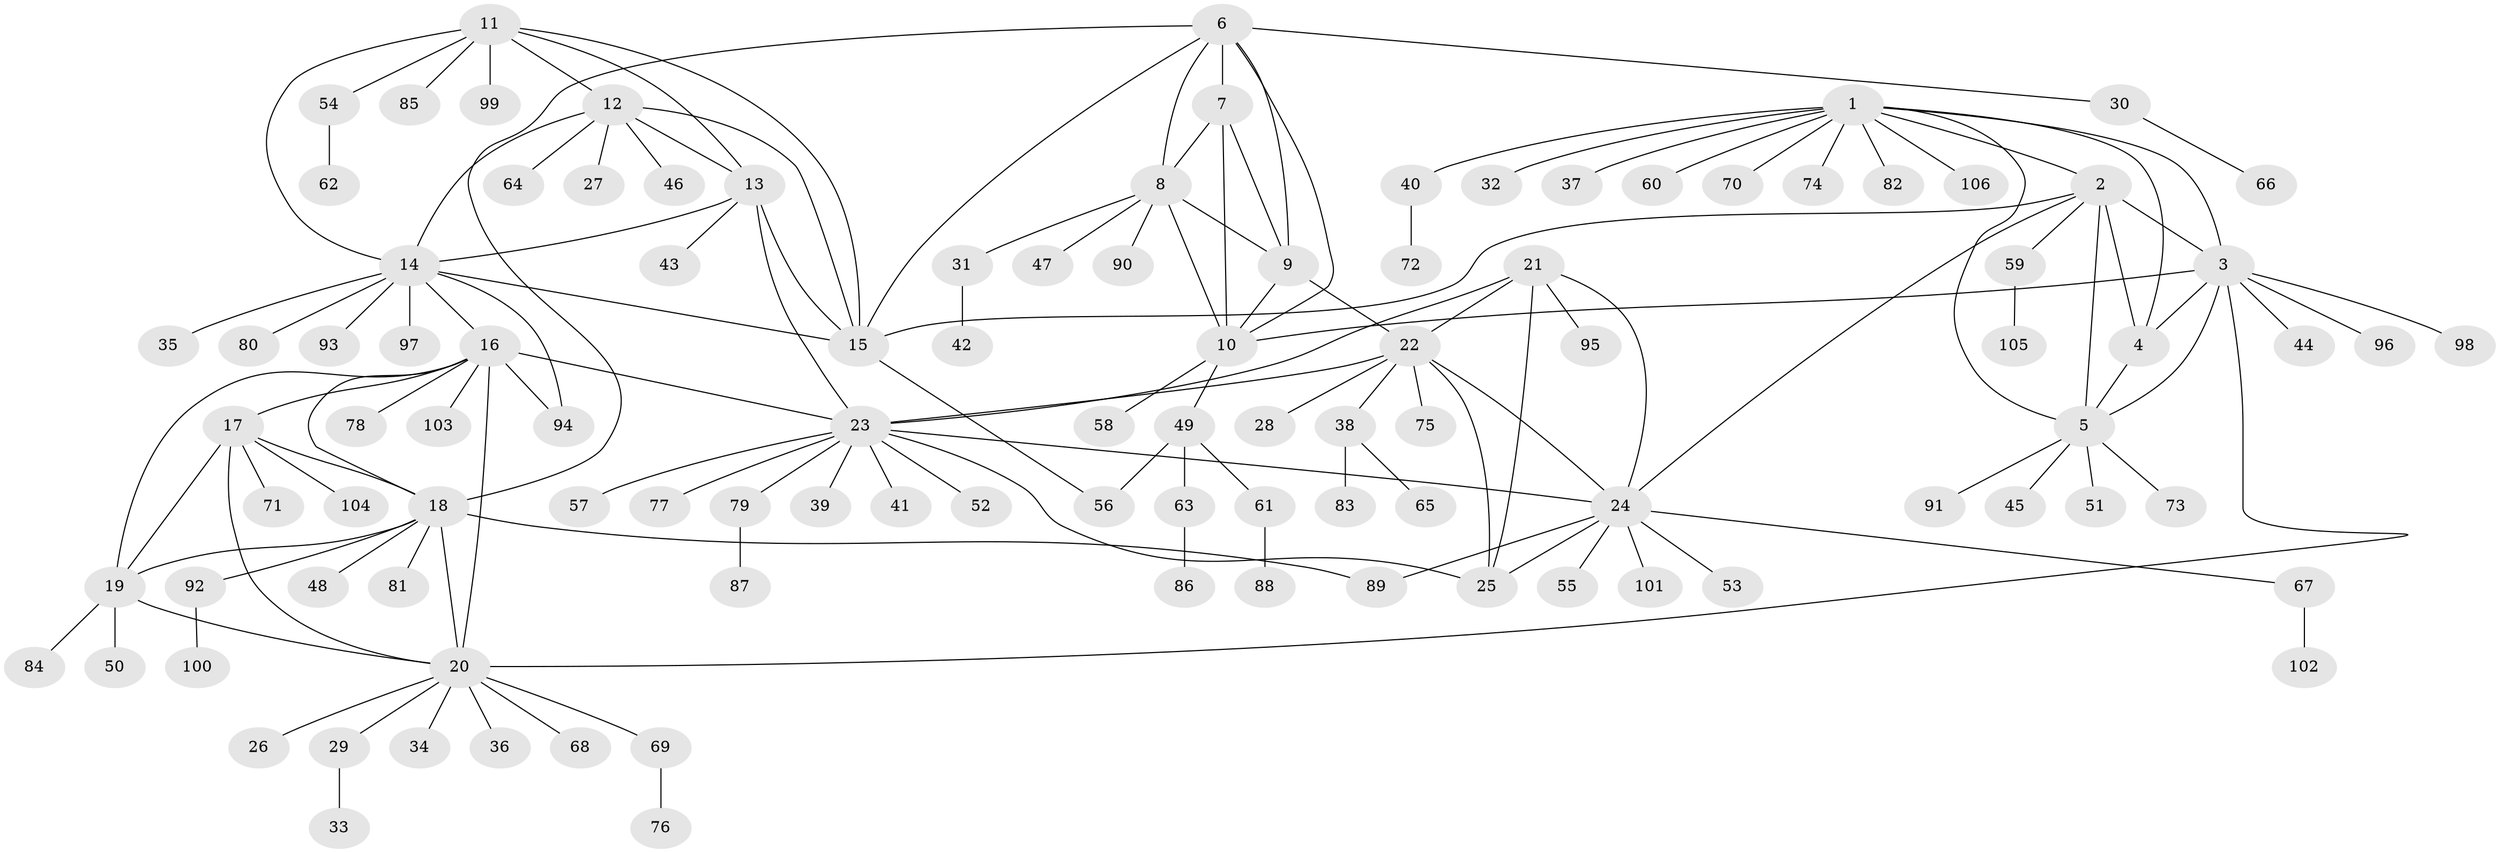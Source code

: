 // coarse degree distribution, {10: 0.02631578947368421, 6: 0.05263157894736842, 7: 0.039473684210526314, 8: 0.013157894736842105, 3: 0.013157894736842105, 4: 0.06578947368421052, 5: 0.02631578947368421, 9: 0.02631578947368421, 15: 0.013157894736842105, 11: 0.013157894736842105, 1: 0.6842105263157895, 2: 0.02631578947368421}
// Generated by graph-tools (version 1.1) at 2025/52/02/27/25 19:52:19]
// undirected, 106 vertices, 144 edges
graph export_dot {
graph [start="1"]
  node [color=gray90,style=filled];
  1;
  2;
  3;
  4;
  5;
  6;
  7;
  8;
  9;
  10;
  11;
  12;
  13;
  14;
  15;
  16;
  17;
  18;
  19;
  20;
  21;
  22;
  23;
  24;
  25;
  26;
  27;
  28;
  29;
  30;
  31;
  32;
  33;
  34;
  35;
  36;
  37;
  38;
  39;
  40;
  41;
  42;
  43;
  44;
  45;
  46;
  47;
  48;
  49;
  50;
  51;
  52;
  53;
  54;
  55;
  56;
  57;
  58;
  59;
  60;
  61;
  62;
  63;
  64;
  65;
  66;
  67;
  68;
  69;
  70;
  71;
  72;
  73;
  74;
  75;
  76;
  77;
  78;
  79;
  80;
  81;
  82;
  83;
  84;
  85;
  86;
  87;
  88;
  89;
  90;
  91;
  92;
  93;
  94;
  95;
  96;
  97;
  98;
  99;
  100;
  101;
  102;
  103;
  104;
  105;
  106;
  1 -- 2;
  1 -- 3;
  1 -- 4;
  1 -- 5;
  1 -- 32;
  1 -- 37;
  1 -- 40;
  1 -- 60;
  1 -- 70;
  1 -- 74;
  1 -- 82;
  1 -- 106;
  2 -- 3;
  2 -- 4;
  2 -- 5;
  2 -- 15;
  2 -- 24;
  2 -- 59;
  3 -- 4;
  3 -- 5;
  3 -- 10;
  3 -- 20;
  3 -- 44;
  3 -- 96;
  3 -- 98;
  4 -- 5;
  5 -- 45;
  5 -- 51;
  5 -- 73;
  5 -- 91;
  6 -- 7;
  6 -- 8;
  6 -- 9;
  6 -- 10;
  6 -- 15;
  6 -- 18;
  6 -- 30;
  7 -- 8;
  7 -- 9;
  7 -- 10;
  8 -- 9;
  8 -- 10;
  8 -- 31;
  8 -- 47;
  8 -- 90;
  9 -- 10;
  9 -- 22;
  10 -- 49;
  10 -- 58;
  11 -- 12;
  11 -- 13;
  11 -- 14;
  11 -- 15;
  11 -- 54;
  11 -- 85;
  11 -- 99;
  12 -- 13;
  12 -- 14;
  12 -- 15;
  12 -- 27;
  12 -- 46;
  12 -- 64;
  13 -- 14;
  13 -- 15;
  13 -- 23;
  13 -- 43;
  14 -- 15;
  14 -- 16;
  14 -- 35;
  14 -- 80;
  14 -- 93;
  14 -- 94;
  14 -- 97;
  15 -- 56;
  16 -- 17;
  16 -- 18;
  16 -- 19;
  16 -- 20;
  16 -- 23;
  16 -- 78;
  16 -- 94;
  16 -- 103;
  17 -- 18;
  17 -- 19;
  17 -- 20;
  17 -- 71;
  17 -- 104;
  18 -- 19;
  18 -- 20;
  18 -- 48;
  18 -- 81;
  18 -- 89;
  18 -- 92;
  19 -- 20;
  19 -- 50;
  19 -- 84;
  20 -- 26;
  20 -- 29;
  20 -- 34;
  20 -- 36;
  20 -- 68;
  20 -- 69;
  21 -- 22;
  21 -- 23;
  21 -- 24;
  21 -- 25;
  21 -- 95;
  22 -- 23;
  22 -- 24;
  22 -- 25;
  22 -- 28;
  22 -- 38;
  22 -- 75;
  23 -- 24;
  23 -- 25;
  23 -- 39;
  23 -- 41;
  23 -- 52;
  23 -- 57;
  23 -- 77;
  23 -- 79;
  24 -- 25;
  24 -- 53;
  24 -- 55;
  24 -- 67;
  24 -- 89;
  24 -- 101;
  29 -- 33;
  30 -- 66;
  31 -- 42;
  38 -- 65;
  38 -- 83;
  40 -- 72;
  49 -- 56;
  49 -- 61;
  49 -- 63;
  54 -- 62;
  59 -- 105;
  61 -- 88;
  63 -- 86;
  67 -- 102;
  69 -- 76;
  79 -- 87;
  92 -- 100;
}
